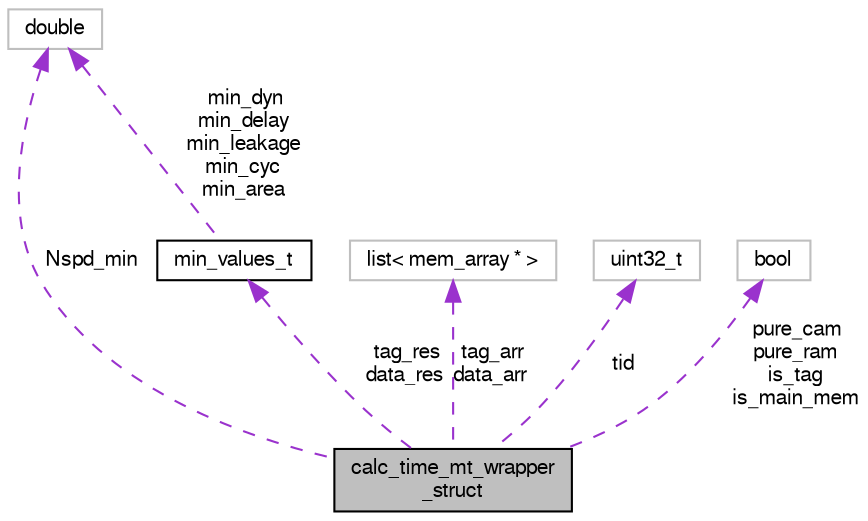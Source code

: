 digraph "calc_time_mt_wrapper_struct"
{
  bgcolor="transparent";
  edge [fontname="FreeSans",fontsize="10",labelfontname="FreeSans",labelfontsize="10"];
  node [fontname="FreeSans",fontsize="10",shape=record];
  Node1 [label="calc_time_mt_wrapper\l_struct",height=0.2,width=0.4,color="black", fillcolor="grey75", style="filled", fontcolor="black"];
  Node2 -> Node1 [dir="back",color="darkorchid3",fontsize="10",style="dashed",label=" Nspd_min" ,fontname="FreeSans"];
  Node2 [label="double",height=0.2,width=0.4,color="grey75"];
  Node3 -> Node1 [dir="back",color="darkorchid3",fontsize="10",style="dashed",label=" tag_arr\ndata_arr" ,fontname="FreeSans"];
  Node3 [label="list\< mem_array * \>",height=0.2,width=0.4,color="grey75"];
  Node4 -> Node1 [dir="back",color="darkorchid3",fontsize="10",style="dashed",label=" tag_res\ndata_res" ,fontname="FreeSans"];
  Node4 [label="min_values_t",height=0.2,width=0.4,color="black",URL="$classmin__values__t.html"];
  Node2 -> Node4 [dir="back",color="darkorchid3",fontsize="10",style="dashed",label=" min_dyn\nmin_delay\nmin_leakage\nmin_cyc\nmin_area" ,fontname="FreeSans"];
  Node5 -> Node1 [dir="back",color="darkorchid3",fontsize="10",style="dashed",label=" tid" ,fontname="FreeSans"];
  Node5 [label="uint32_t",height=0.2,width=0.4,color="grey75"];
  Node6 -> Node1 [dir="back",color="darkorchid3",fontsize="10",style="dashed",label=" pure_cam\npure_ram\nis_tag\nis_main_mem" ,fontname="FreeSans"];
  Node6 [label="bool",height=0.2,width=0.4,color="grey75"];
}

